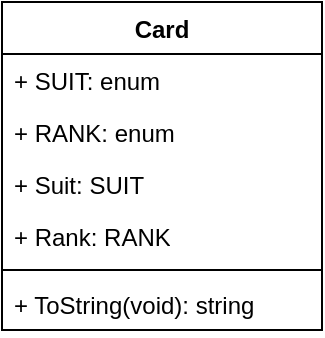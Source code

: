 <mxfile version="21.7.5" type="device">
  <diagram name="Page-1" id="0JTGJjc1I7DX3bgg6AWg">
    <mxGraphModel dx="355" dy="608" grid="1" gridSize="10" guides="1" tooltips="1" connect="1" arrows="1" fold="1" page="1" pageScale="1" pageWidth="300" pageHeight="300" math="0" shadow="0">
      <root>
        <mxCell id="0" />
        <mxCell id="1" parent="0" />
        <mxCell id="bZxHWuhAqAg4m-e6cSWX-6" value="Card" style="swimlane;fontStyle=1;align=center;verticalAlign=top;childLayout=stackLayout;horizontal=1;startSize=26;horizontalStack=0;resizeParent=1;resizeParentMax=0;resizeLast=0;collapsible=1;marginBottom=0;whiteSpace=wrap;html=1;" vertex="1" parent="1">
          <mxGeometry x="670" y="68" width="160" height="164" as="geometry" />
        </mxCell>
        <mxCell id="bZxHWuhAqAg4m-e6cSWX-2" value="+ SUIT: enum" style="text;strokeColor=none;fillColor=none;align=left;verticalAlign=top;spacingLeft=4;spacingRight=4;overflow=hidden;rotatable=0;points=[[0,0.5],[1,0.5]];portConstraint=eastwest;whiteSpace=wrap;html=1;" vertex="1" parent="bZxHWuhAqAg4m-e6cSWX-6">
          <mxGeometry y="26" width="160" height="26" as="geometry" />
        </mxCell>
        <mxCell id="bZxHWuhAqAg4m-e6cSWX-3" value="+ RANK: enum" style="text;strokeColor=none;fillColor=none;align=left;verticalAlign=top;spacingLeft=4;spacingRight=4;overflow=hidden;rotatable=0;points=[[0,0.5],[1,0.5]];portConstraint=eastwest;whiteSpace=wrap;html=1;" vertex="1" parent="bZxHWuhAqAg4m-e6cSWX-6">
          <mxGeometry y="52" width="160" height="26" as="geometry" />
        </mxCell>
        <mxCell id="bZxHWuhAqAg4m-e6cSWX-7" value="+ Suit: SUIT" style="text;strokeColor=none;fillColor=none;align=left;verticalAlign=top;spacingLeft=4;spacingRight=4;overflow=hidden;rotatable=0;points=[[0,0.5],[1,0.5]];portConstraint=eastwest;whiteSpace=wrap;html=1;" vertex="1" parent="bZxHWuhAqAg4m-e6cSWX-6">
          <mxGeometry y="78" width="160" height="26" as="geometry" />
        </mxCell>
        <mxCell id="bZxHWuhAqAg4m-e6cSWX-11" value="+ Rank: RANK" style="text;strokeColor=none;fillColor=none;align=left;verticalAlign=top;spacingLeft=4;spacingRight=4;overflow=hidden;rotatable=0;points=[[0,0.5],[1,0.5]];portConstraint=eastwest;whiteSpace=wrap;html=1;" vertex="1" parent="bZxHWuhAqAg4m-e6cSWX-6">
          <mxGeometry y="104" width="160" height="26" as="geometry" />
        </mxCell>
        <mxCell id="bZxHWuhAqAg4m-e6cSWX-8" value="" style="line;strokeWidth=1;fillColor=none;align=left;verticalAlign=middle;spacingTop=-1;spacingLeft=3;spacingRight=3;rotatable=0;labelPosition=right;points=[];portConstraint=eastwest;strokeColor=inherit;" vertex="1" parent="bZxHWuhAqAg4m-e6cSWX-6">
          <mxGeometry y="130" width="160" height="8" as="geometry" />
        </mxCell>
        <mxCell id="bZxHWuhAqAg4m-e6cSWX-9" value="+ ToString(void): string" style="text;strokeColor=none;fillColor=none;align=left;verticalAlign=top;spacingLeft=4;spacingRight=4;overflow=hidden;rotatable=0;points=[[0,0.5],[1,0.5]];portConstraint=eastwest;whiteSpace=wrap;html=1;" vertex="1" parent="bZxHWuhAqAg4m-e6cSWX-6">
          <mxGeometry y="138" width="160" height="26" as="geometry" />
        </mxCell>
      </root>
    </mxGraphModel>
  </diagram>
</mxfile>
